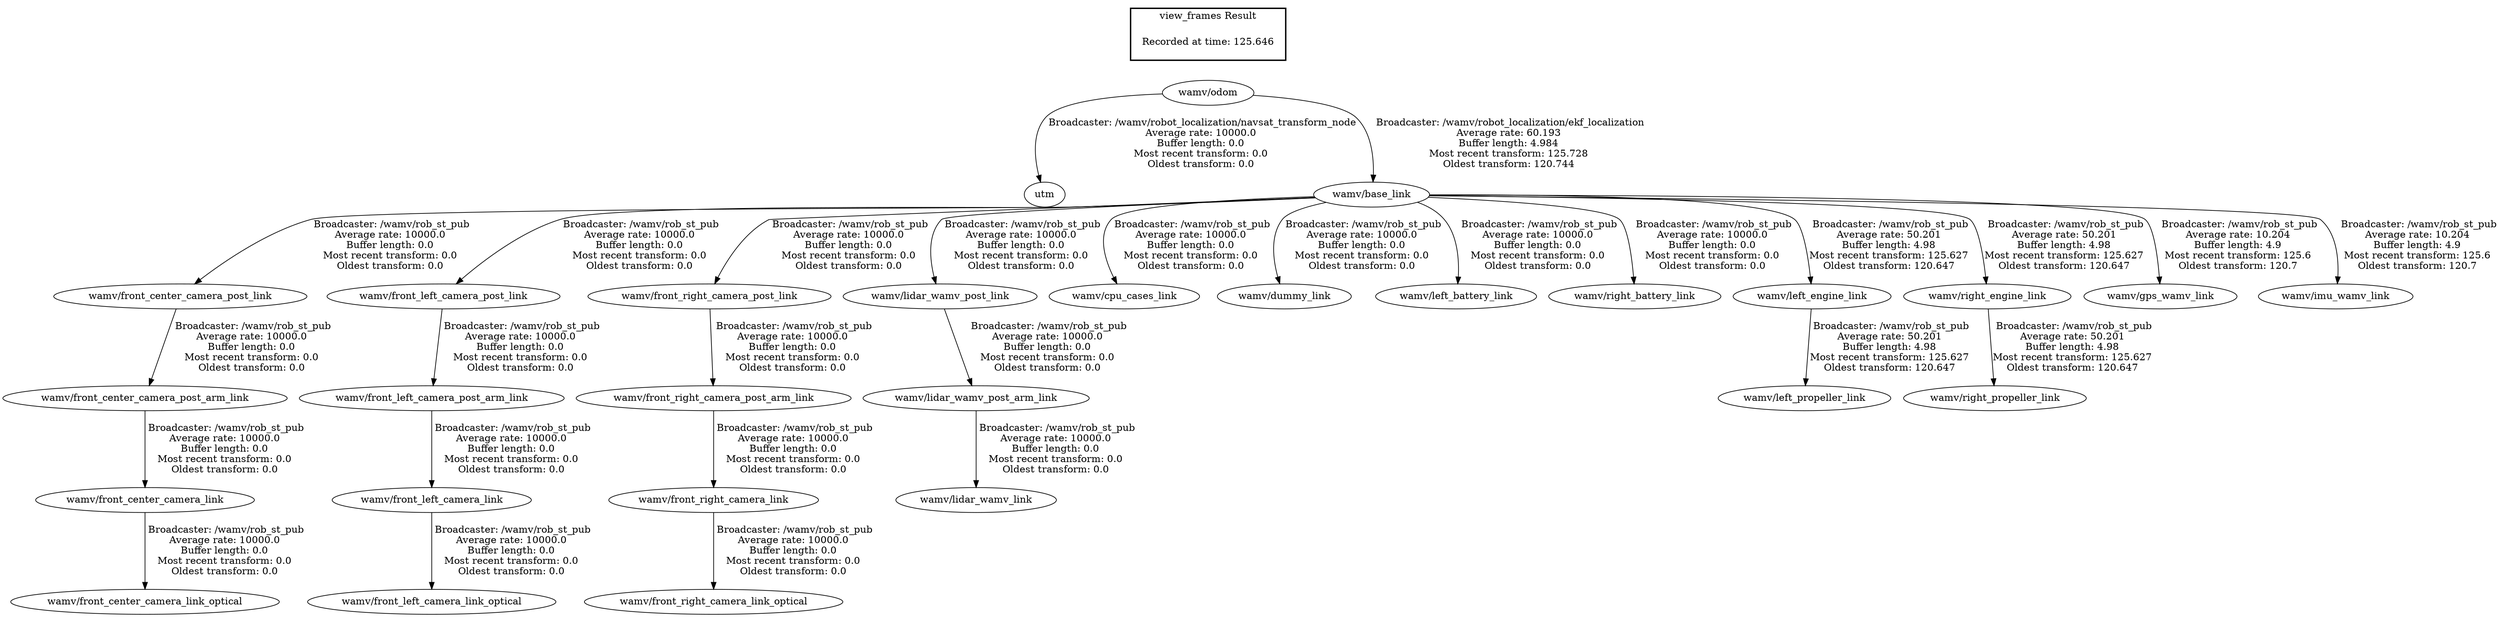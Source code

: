 digraph G {
"wamv/odom" -> "utm"[label=" Broadcaster: /wamv/robot_localization/navsat_transform_node\nAverage rate: 10000.0\nBuffer length: 0.0\nMost recent transform: 0.0\nOldest transform: 0.0\n"];
"wamv/base_link" -> "wamv/front_center_camera_post_link"[label=" Broadcaster: /wamv/rob_st_pub\nAverage rate: 10000.0\nBuffer length: 0.0\nMost recent transform: 0.0\nOldest transform: 0.0\n"];
"wamv/odom" -> "wamv/base_link"[label=" Broadcaster: /wamv/robot_localization/ekf_localization\nAverage rate: 60.193\nBuffer length: 4.984\nMost recent transform: 125.728\nOldest transform: 120.744\n"];
"wamv/base_link" -> "wamv/front_left_camera_post_link"[label=" Broadcaster: /wamv/rob_st_pub\nAverage rate: 10000.0\nBuffer length: 0.0\nMost recent transform: 0.0\nOldest transform: 0.0\n"];
"wamv/base_link" -> "wamv/front_right_camera_post_link"[label=" Broadcaster: /wamv/rob_st_pub\nAverage rate: 10000.0\nBuffer length: 0.0\nMost recent transform: 0.0\nOldest transform: 0.0\n"];
"wamv/base_link" -> "wamv/lidar_wamv_post_link"[label=" Broadcaster: /wamv/rob_st_pub\nAverage rate: 10000.0\nBuffer length: 0.0\nMost recent transform: 0.0\nOldest transform: 0.0\n"];
"wamv/base_link" -> "wamv/cpu_cases_link"[label=" Broadcaster: /wamv/rob_st_pub\nAverage rate: 10000.0\nBuffer length: 0.0\nMost recent transform: 0.0\nOldest transform: 0.0\n"];
"wamv/base_link" -> "wamv/dummy_link"[label=" Broadcaster: /wamv/rob_st_pub\nAverage rate: 10000.0\nBuffer length: 0.0\nMost recent transform: 0.0\nOldest transform: 0.0\n"];
"wamv/front_center_camera_post_arm_link" -> "wamv/front_center_camera_link"[label=" Broadcaster: /wamv/rob_st_pub\nAverage rate: 10000.0\nBuffer length: 0.0\nMost recent transform: 0.0\nOldest transform: 0.0\n"];
"wamv/front_center_camera_post_link" -> "wamv/front_center_camera_post_arm_link"[label=" Broadcaster: /wamv/rob_st_pub\nAverage rate: 10000.0\nBuffer length: 0.0\nMost recent transform: 0.0\nOldest transform: 0.0\n"];
"wamv/front_center_camera_link" -> "wamv/front_center_camera_link_optical"[label=" Broadcaster: /wamv/rob_st_pub\nAverage rate: 10000.0\nBuffer length: 0.0\nMost recent transform: 0.0\nOldest transform: 0.0\n"];
"wamv/front_left_camera_post_arm_link" -> "wamv/front_left_camera_link"[label=" Broadcaster: /wamv/rob_st_pub\nAverage rate: 10000.0\nBuffer length: 0.0\nMost recent transform: 0.0\nOldest transform: 0.0\n"];
"wamv/front_left_camera_post_link" -> "wamv/front_left_camera_post_arm_link"[label=" Broadcaster: /wamv/rob_st_pub\nAverage rate: 10000.0\nBuffer length: 0.0\nMost recent transform: 0.0\nOldest transform: 0.0\n"];
"wamv/front_left_camera_link" -> "wamv/front_left_camera_link_optical"[label=" Broadcaster: /wamv/rob_st_pub\nAverage rate: 10000.0\nBuffer length: 0.0\nMost recent transform: 0.0\nOldest transform: 0.0\n"];
"wamv/front_right_camera_post_arm_link" -> "wamv/front_right_camera_link"[label=" Broadcaster: /wamv/rob_st_pub\nAverage rate: 10000.0\nBuffer length: 0.0\nMost recent transform: 0.0\nOldest transform: 0.0\n"];
"wamv/front_right_camera_post_link" -> "wamv/front_right_camera_post_arm_link"[label=" Broadcaster: /wamv/rob_st_pub\nAverage rate: 10000.0\nBuffer length: 0.0\nMost recent transform: 0.0\nOldest transform: 0.0\n"];
"wamv/front_right_camera_link" -> "wamv/front_right_camera_link_optical"[label=" Broadcaster: /wamv/rob_st_pub\nAverage rate: 10000.0\nBuffer length: 0.0\nMost recent transform: 0.0\nOldest transform: 0.0\n"];
"wamv/base_link" -> "wamv/left_battery_link"[label=" Broadcaster: /wamv/rob_st_pub\nAverage rate: 10000.0\nBuffer length: 0.0\nMost recent transform: 0.0\nOldest transform: 0.0\n"];
"wamv/lidar_wamv_post_arm_link" -> "wamv/lidar_wamv_link"[label=" Broadcaster: /wamv/rob_st_pub\nAverage rate: 10000.0\nBuffer length: 0.0\nMost recent transform: 0.0\nOldest transform: 0.0\n"];
"wamv/lidar_wamv_post_link" -> "wamv/lidar_wamv_post_arm_link"[label=" Broadcaster: /wamv/rob_st_pub\nAverage rate: 10000.0\nBuffer length: 0.0\nMost recent transform: 0.0\nOldest transform: 0.0\n"];
"wamv/base_link" -> "wamv/right_battery_link"[label=" Broadcaster: /wamv/rob_st_pub\nAverage rate: 10000.0\nBuffer length: 0.0\nMost recent transform: 0.0\nOldest transform: 0.0\n"];
"wamv/base_link" -> "wamv/left_engine_link"[label=" Broadcaster: /wamv/rob_st_pub\nAverage rate: 50.201\nBuffer length: 4.98\nMost recent transform: 125.627\nOldest transform: 120.647\n"];
"wamv/left_engine_link" -> "wamv/left_propeller_link"[label=" Broadcaster: /wamv/rob_st_pub\nAverage rate: 50.201\nBuffer length: 4.98\nMost recent transform: 125.627\nOldest transform: 120.647\n"];
"wamv/base_link" -> "wamv/right_engine_link"[label=" Broadcaster: /wamv/rob_st_pub\nAverage rate: 50.201\nBuffer length: 4.98\nMost recent transform: 125.627\nOldest transform: 120.647\n"];
"wamv/right_engine_link" -> "wamv/right_propeller_link"[label=" Broadcaster: /wamv/rob_st_pub\nAverage rate: 50.201\nBuffer length: 4.98\nMost recent transform: 125.627\nOldest transform: 120.647\n"];
"wamv/base_link" -> "wamv/gps_wamv_link"[label=" Broadcaster: /wamv/rob_st_pub\nAverage rate: 10.204\nBuffer length: 4.9\nMost recent transform: 125.6\nOldest transform: 120.7\n"];
"wamv/base_link" -> "wamv/imu_wamv_link"[label=" Broadcaster: /wamv/rob_st_pub\nAverage rate: 10.204\nBuffer length: 4.9\nMost recent transform: 125.6\nOldest transform: 120.7\n"];
edge [style=invis];
 subgraph cluster_legend { style=bold; color=black; label ="view_frames Result";
"Recorded at time: 125.646"[ shape=plaintext ] ;
}->"wamv/odom";
}